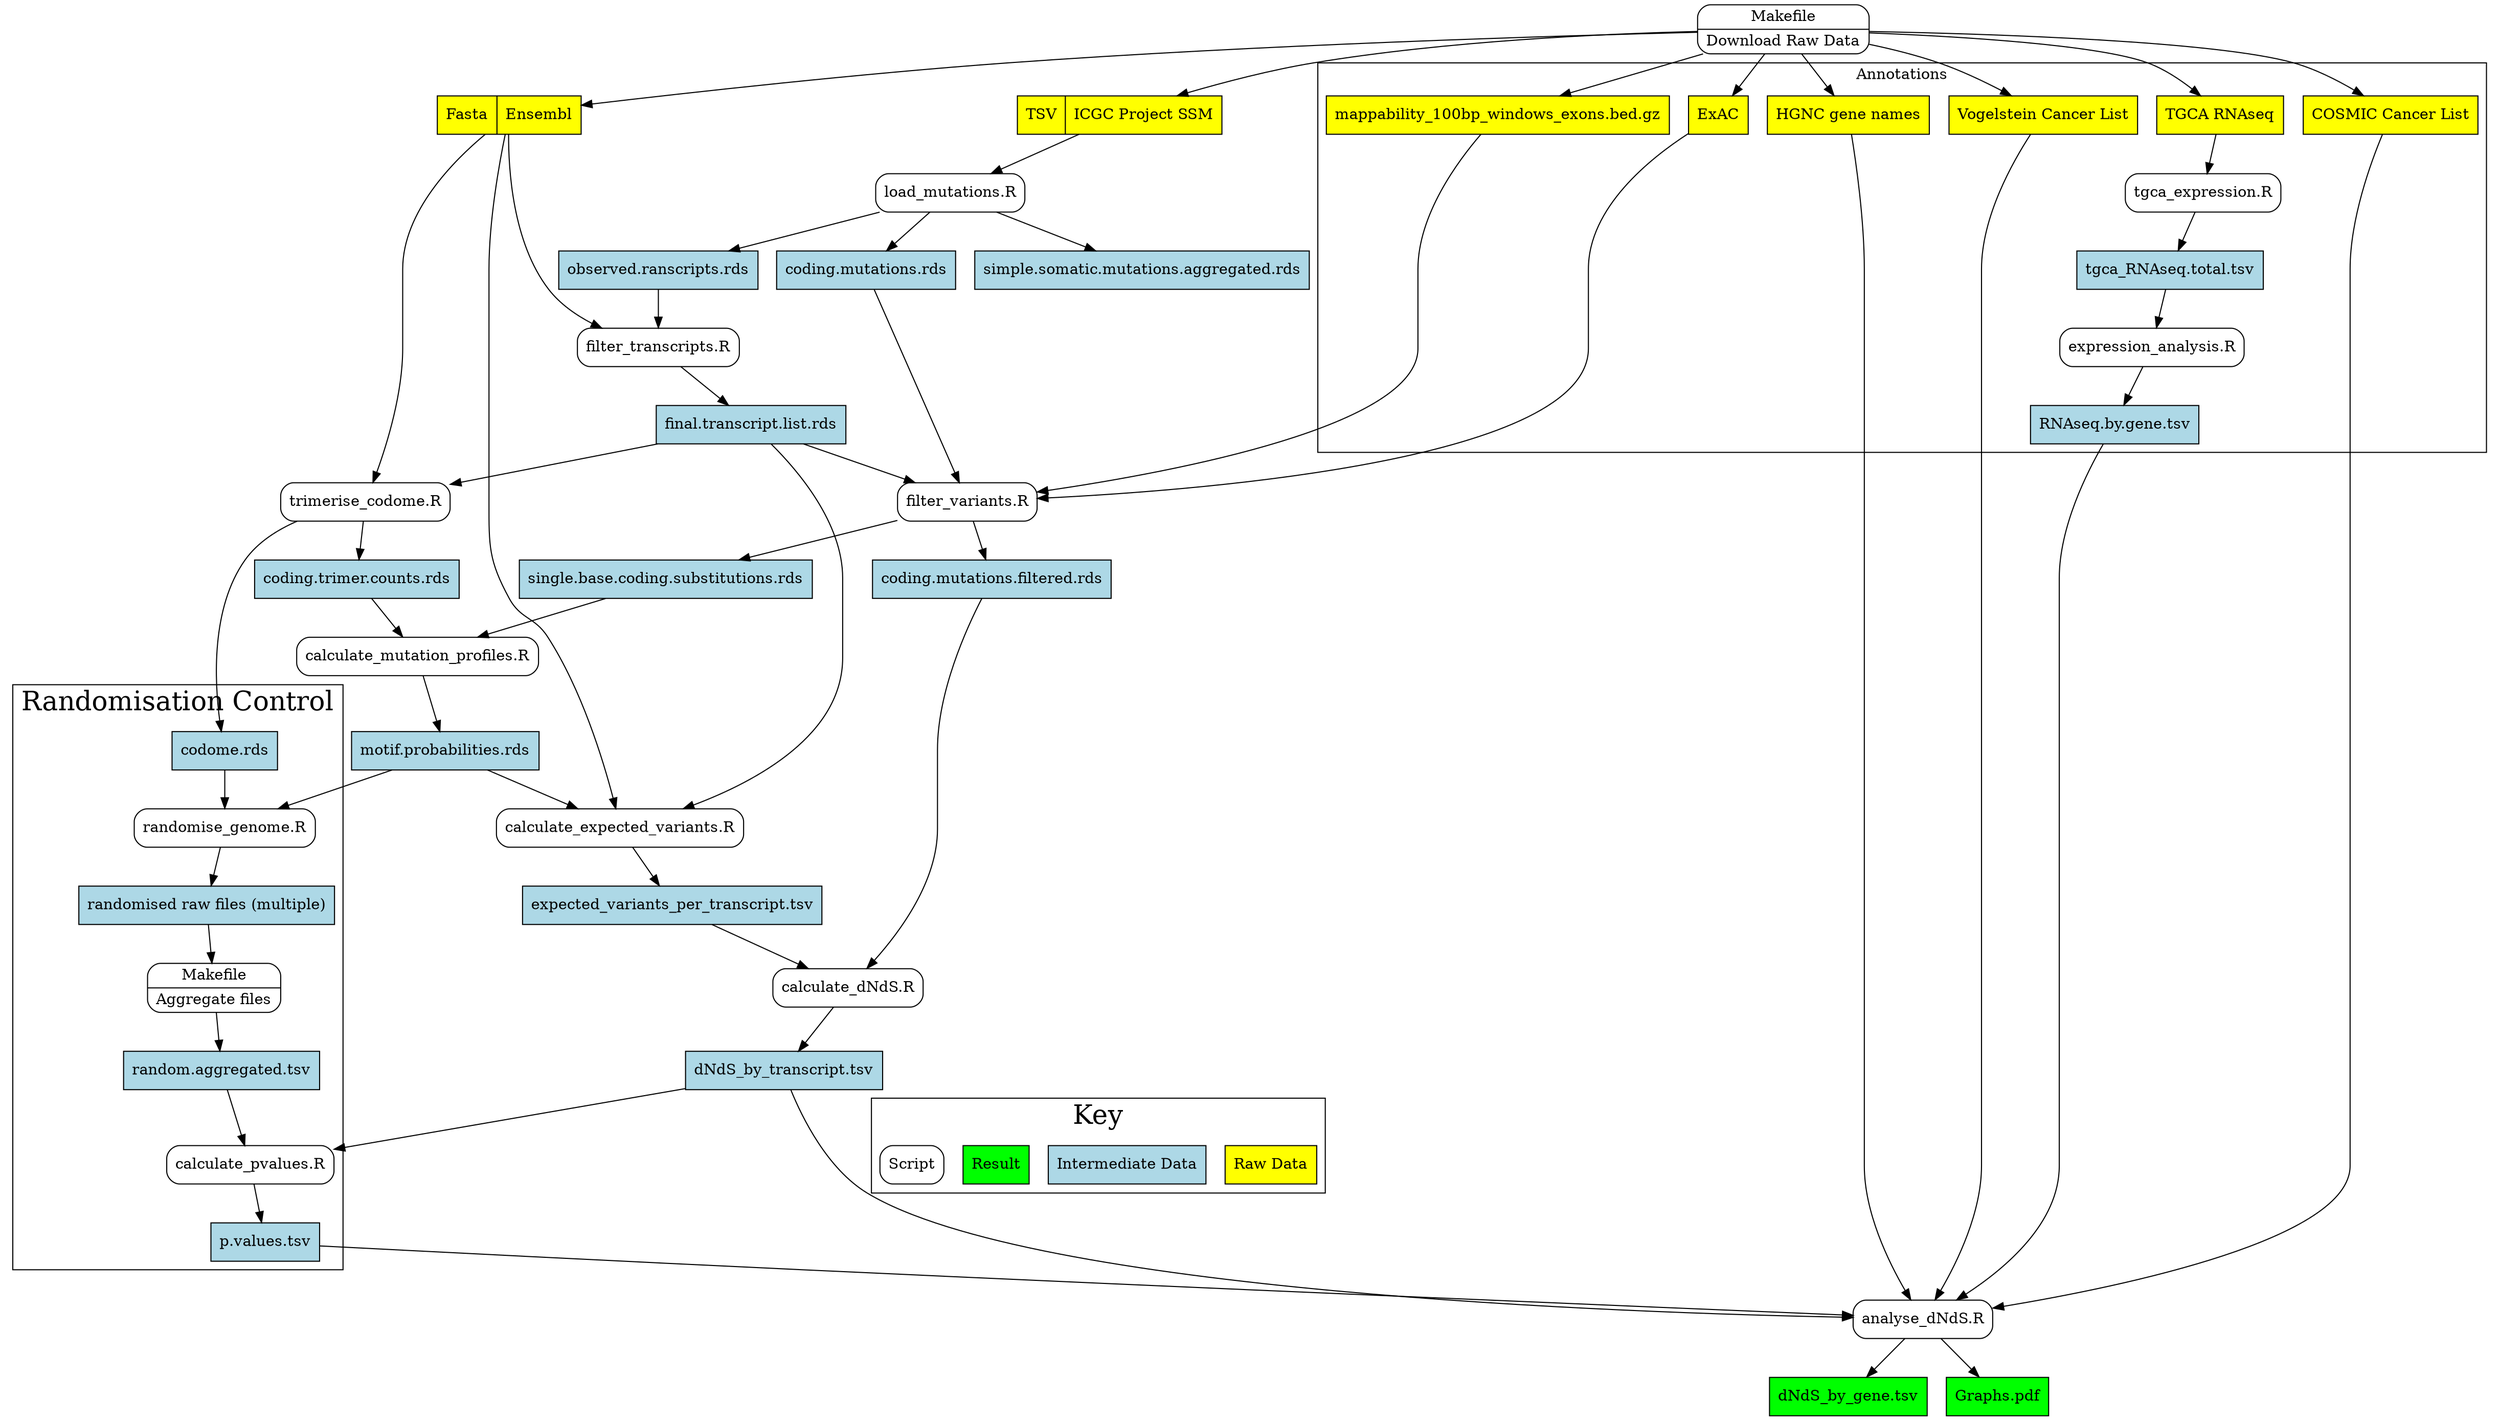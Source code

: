 # create on the command line by:
# dot -Tpng data_flow_diagram.gv -o data_flow_diagram.png
digraph dfd2{
	graph [ dpi = 150 ]; 
        node[shape=record]
        subgraph level0{
        fasta [label="Fasta | Ensembl", style=filled, fillcolor=yellow];
        ICGCindiv [label="TSV | ICGC Project SSM", style=filled, fillcolor=yellow];
                        {rank=same; fasta,ICGCindiv}

        expected [label="expected_variants_per_transcript.tsv" shape=box, style=filled, fillcolor=lightblue];
        observed [label="coding.mutations.rds" shape=box, style=filled, fillcolor=lightblue];
		filteredObserved [label="coding.mutations.filtered.rds" shape=box, style=filled, fillcolor=lightblue];
        dndsTranscript [label="dNdS_by_transcript.tsv" shape=box, style=filled, fillcolor=lightblue];
        dndsgene [label="dNdS_by_gene.tsv" shape=box, style=filled, fillcolor=green];
        graphs [label="Graphs.pdf" shape=box, style=filled, fillcolor=green];
        singleBaseCodingSubs [label="single.base.coding.substitutions.rds" shape=box, style=filled, fillcolor=lightblue];
        trimerCounts [label="coding.trimer.counts.rds" shape=box, style=filled, fillcolor=lightblue];
        motifProbs [label="motif.probabilities.rds" shape=box, style=filled, fillcolor=lightblue];
        aggMut [label="simple.somatic.mutations.aggregated.rds" shape=box, style=filled, fillcolor=lightblue];
		observedTranscripts [label="observed.ranscripts.rds" shape=box, style=filled, fillcolor=lightblue];
		transcriptList [label="final.transcript.list.rds" shape=box, style=filled, fillcolor=lightblue];
		cosmic [label="cancer_gene_census.csv" shape=box, style=filled, fillcolor=yellow];
		hgnc [label="HGNC.tsv" shape=box, style=filled, fillcolor=yellow];


        calcExpected [label="calculate_expected_variants.R}" shape=Mrecord];
        calcdnds [label="calculate_dNdS.R}" shape=Mrecord];
        analysednds [label="analyse_dNdS.R}" shape=Mrecord];
        MakeDownload [label="{Makefile|Download Raw Data}" shape=Mrecord];

		trimerise [label="{trimerise_codome.R}" shape=Mrecord];
		load [label="{load_mutations.R}" shape=Mrecord];
        calcProfile [label="{calculate_mutation_profiles.R}" shape=Mrecord];
		filterTranscripts [label="{filter_transcripts.R}" shape=Mrecord];
		filterVariants [label="{filter_variants.R}" shape=Mrecord];
        }
		
		subgraph cluster_level3{
	                        label ="Randomisation Control" fontsize="25";
				randomise [label="{randomise_genome.R}" shape=Mrecord];
				codome [label="codome.rds" shape=box, style=filled, fillcolor=lightblue];
				randomAggregated [label="random.aggregated.tsv" shape=box, style=filled, fillcolor=lightblue];
				pvalues [label="p.values.tsv" shape=box, style=filled, fillcolor=lightblue];
				randomisedRaw [label="randomised raw files (multiple)" shape=box, style=filled, fillcolor=lightblue];
				mergeRandom [label="{Makefile|Aggregate files}" shape=Mrecord];
				calculateP [label="{calculate_pvalues.R}" shape=Mrecord];
	        }

       subgraph cluster_level1{
                	label ="Annotations" rank="max";
				mappability [label="mappability_100bp_windows_exons.bed.gz" shape=box, style=filled, fillcolor=yellow];
        		ExAC [label="ExAC" shape=box, style=filled, fillcolor=yellow];
	        	vogelstein [label="Vogelstein Cancer List" shape=box, style=filled, fillcolor=yellow];
	        	cosmic [label="COSMIC Cancer List" shape=box, style=filled, fillcolor=yellow];
	        	hgnc [label="HGNC gene names" shape=box, style=filled, fillcolor=yellow];
	        	rna [label="TGCA RNAseq" shape=box, style=filled, fillcolor=yellow];

			rnaTotal [label="tgca_RNAseq.total.tsv" shape=box, style=filled, fillcolor=lightblue];
			rnaGene [label="RNAseq.by.gene.tsv" shape=box, style=filled, fillcolor=lightblue];

	        	expression [label="tgca_expression.R}" shape=Mrecord];
	        	expressionAnalysis [label="expression_analysis.R}" shape=Mrecord];

                       # store1 [label="<f0>    |<f1> Data store one"];
                       # store2 [label="<f0>   |<f1> Data store two"];
                       # {rank=same; store1, store2}

        }

	subgraph cluster_level2{
                        label ="Key" fontsize="25" rank="min";
        raw [label="Raw Data" shape=box, style=filled, fillcolor=yellow];
		data [label="Intermediate Data" shape=box, style=filled, fillcolor=lightblue];
	    results [label="Result" shape=box, style=filled, fillcolor=green];
	    script [label="Script" shape=Mrecord];
        }

	# Download Data
	MakeDownload -> {fasta, ICGCindiv, ExAC, vogelstein, rna, mappability, cosmic, hgnc}
	
	# Load mutations
	ICGCindiv -> load -> {observed,aggMut,observedTranscripts}
	
	# Calculate substitution 'matrix'
	{singleBaseCodingSubs,trimerCounts} -> calcProfile -> motifProbs
	
	# Calculate expected ratio of N:S
	{fasta,motifProbs,transcriptList} -> calcExpected -> expected
	
	{expected,filteredObserved} -> calcdnds -> dndsTranscript -> analysednds -> {graphs dndsgene}
	
	# Ensembl Fasta
	{fasta,transcriptList} -> trimerise -> {codome,trimerCounts}
	
	# Filter transcripts
	{fasta,observedTranscripts} -> filterTranscripts -> transcriptList
	
	# Filter variants
	{mappability,transcriptList,observed,ExAC} -> filterVariants -> {singleBaseCodingSubs,filteredObserved}
	
	# Create random genomes and calculate Pvalues
	{codome,motifProbs} -> randomise -> randomisedRaw -> mergeRandom -> randomAggregated -> calculateP -> pvalues -> analysednds
		dndsTranscript -> calculateP

	# RNA Expression
	rna -> expression -> rnaTotal -> expressionAnalysis -> rnaGene

	# Add annotations
	{vogelstein,cosmic,hgnc,rnaGene} -> analysednds

	# Key
#	raw -> script -> data -> results [style=invis]
	 calcdnds -> script  [style=invis, minlen=2]

}
